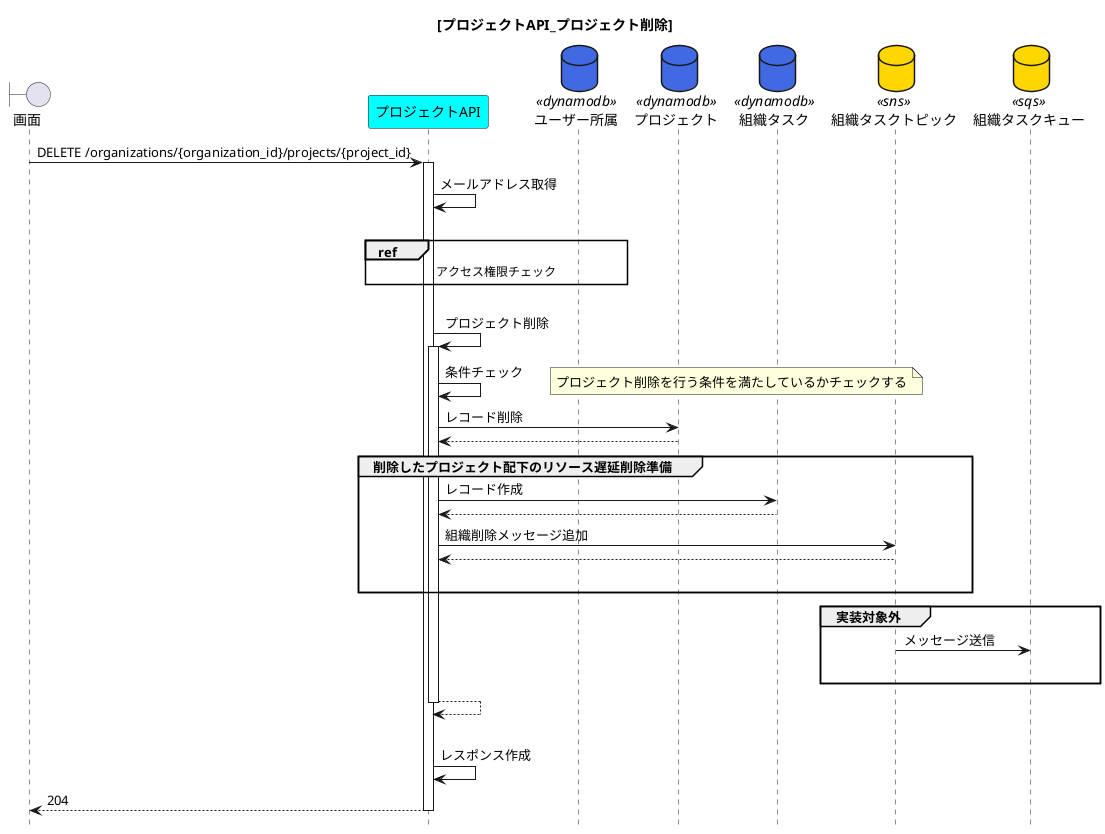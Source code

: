 @startuml{API_プロジェクト_プロジェクト削除.png}
title [プロジェクトAPI_プロジェクト削除]
hide footbox

boundary 画面 as view
participant プロジェクトAPI as api_projects #cyan
'database ユーザープール as user_pools <<cognito>> #purple
database ユーザー所属 as table_affiliation <<dynamodb>> #royalblue
database プロジェクト as table_projects <<dynamodb>> #royalblue
database 組織タスク as table_org_task <<dynamodb>> #royalblue
database 組織タスクトピック as topic_org_task <<sns>> #gold
database 組織タスクキュー as queue_org_task <<sqs>> #gold

view -> api_projects : DELETE /organizations/{organization_id}/projects/{project_id}
activate api_projects
    api_projects -> api_projects :メールアドレス取得
    |||
    ref over api_projects, table_affiliation :アクセス権限チェック
    |||
    api_projects -> api_projects : プロジェクト削除
    activate api_projects
        api_projects -> api_projects : 条件チェック
        note right :プロジェクト削除を行う条件を満たしているかチェックする
        api_projects -> table_projects :レコード削除
        table_projects --> api_projects
        group 削除したプロジェクト配下のリソース遅延削除準備
            api_projects -> table_org_task :レコード作成
            table_org_task --> api_projects
            api_projects -> topic_org_task :組織削除メッセージ追加
            topic_org_task --> api_projects
            |||
        end
        group 実装対象外
            topic_org_task -> queue_org_task :メッセージ送信
            |||
        end
        api_projects --> api_projects
    deactivate api_projects
    |||
    api_projects -> api_projects :レスポンス作成
    api_projects --> view :204
deactivate api_projects

@enduml
